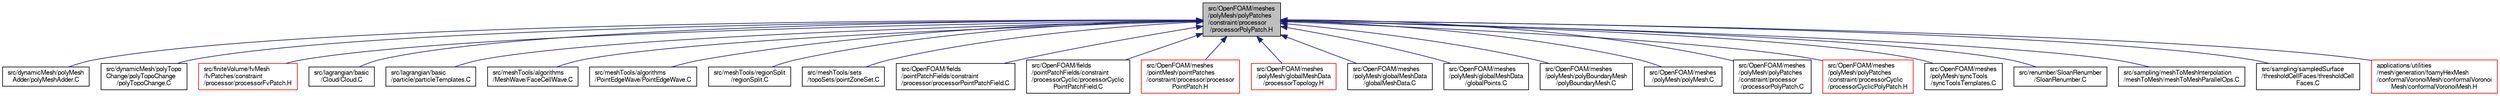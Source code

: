 digraph "src/OpenFOAM/meshes/polyMesh/polyPatches/constraint/processor/processorPolyPatch.H"
{
  bgcolor="transparent";
  edge [fontname="FreeSans",fontsize="10",labelfontname="FreeSans",labelfontsize="10"];
  node [fontname="FreeSans",fontsize="10",shape=record];
  Node225 [label="src/OpenFOAM/meshes\l/polyMesh/polyPatches\l/constraint/processor\l/processorPolyPatch.H",height=0.2,width=0.4,color="black", fillcolor="grey75", style="filled", fontcolor="black"];
  Node225 -> Node226 [dir="back",color="midnightblue",fontsize="10",style="solid",fontname="FreeSans"];
  Node226 [label="src/dynamicMesh/polyMesh\lAdder/polyMeshAdder.C",height=0.2,width=0.4,color="black",URL="$a00650.html"];
  Node225 -> Node227 [dir="back",color="midnightblue",fontsize="10",style="solid",fontname="FreeSans"];
  Node227 [label="src/dynamicMesh/polyTopo\lChange/polyTopoChange\l/polyTopoChange.C",height=0.2,width=0.4,color="black",URL="$a00752.html"];
  Node225 -> Node228 [dir="back",color="midnightblue",fontsize="10",style="solid",fontname="FreeSans"];
  Node228 [label="src/finiteVolume/fvMesh\l/fvPatches/constraint\l/processor/processorFvPatch.H",height=0.2,width=0.4,color="red",URL="$a03620.html"];
  Node225 -> Node253 [dir="back",color="midnightblue",fontsize="10",style="solid",fontname="FreeSans"];
  Node253 [label="src/lagrangian/basic\l/Cloud/Cloud.C",height=0.2,width=0.4,color="black",URL="$a04844.html"];
  Node225 -> Node254 [dir="back",color="midnightblue",fontsize="10",style="solid",fontname="FreeSans"];
  Node254 [label="src/lagrangian/basic\l/particle/particleTemplates.C",height=0.2,width=0.4,color="black",URL="$a04901.html"];
  Node225 -> Node255 [dir="back",color="midnightblue",fontsize="10",style="solid",fontname="FreeSans"];
  Node255 [label="src/meshTools/algorithms\l/MeshWave/FaceCellWave.C",height=0.2,width=0.4,color="black",URL="$a07160.html"];
  Node225 -> Node256 [dir="back",color="midnightblue",fontsize="10",style="solid",fontname="FreeSans"];
  Node256 [label="src/meshTools/algorithms\l/PointEdgeWave/PointEdgeWave.C",height=0.2,width=0.4,color="black",URL="$a07229.html"];
  Node225 -> Node257 [dir="back",color="midnightblue",fontsize="10",style="solid",fontname="FreeSans"];
  Node257 [label="src/meshTools/regionSplit\l/regionSplit.C",height=0.2,width=0.4,color="black",URL="$a07769.html"];
  Node225 -> Node258 [dir="back",color="midnightblue",fontsize="10",style="solid",fontname="FreeSans"];
  Node258 [label="src/meshTools/sets\l/topoSets/pointZoneSet.C",height=0.2,width=0.4,color="black",URL="$a08144.html"];
  Node225 -> Node259 [dir="back",color="midnightblue",fontsize="10",style="solid",fontname="FreeSans"];
  Node259 [label="src/OpenFOAM/fields\l/pointPatchFields/constraint\l/processor/processorPointPatchField.C",height=0.2,width=0.4,color="black",URL="$a10013.html"];
  Node225 -> Node260 [dir="back",color="midnightblue",fontsize="10",style="solid",fontname="FreeSans"];
  Node260 [label="src/OpenFOAM/fields\l/pointPatchFields/constraint\l/processorCyclic/processorCyclic\lPointPatchField.C",height=0.2,width=0.4,color="black",URL="$a10025.html"];
  Node225 -> Node261 [dir="back",color="midnightblue",fontsize="10",style="solid",fontname="FreeSans"];
  Node261 [label="src/OpenFOAM/meshes\l/pointMesh/pointPatches\l/constraint/processor/processor\lPointPatch.H",height=0.2,width=0.4,color="red",URL="$a11462.html"];
  Node225 -> Node273 [dir="back",color="midnightblue",fontsize="10",style="solid",fontname="FreeSans"];
  Node273 [label="src/OpenFOAM/meshes\l/polyMesh/globalMeshData\l/processorTopology.H",height=0.2,width=0.4,color="red",URL="$a11546.html"];
  Node225 -> Node287 [dir="back",color="midnightblue",fontsize="10",style="solid",fontname="FreeSans"];
  Node287 [label="src/OpenFOAM/meshes\l/polyMesh/globalMeshData\l/globalMeshData.C",height=0.2,width=0.4,color="black",URL="$a11531.html"];
  Node225 -> Node299 [dir="back",color="midnightblue",fontsize="10",style="solid",fontname="FreeSans"];
  Node299 [label="src/OpenFOAM/meshes\l/polyMesh/globalMeshData\l/globalPoints.C",height=0.2,width=0.4,color="black",URL="$a11540.html"];
  Node225 -> Node289 [dir="back",color="midnightblue",fontsize="10",style="solid",fontname="FreeSans"];
  Node289 [label="src/OpenFOAM/meshes\l/polyMesh/polyBoundaryMesh\l/polyBoundaryMesh.C",height=0.2,width=0.4,color="black",URL="$a11612.html"];
  Node225 -> Node290 [dir="back",color="midnightblue",fontsize="10",style="solid",fontname="FreeSans"];
  Node290 [label="src/OpenFOAM/meshes\l/polyMesh/polyMesh.C",height=0.2,width=0.4,color="black",URL="$a11627.html"];
  Node225 -> Node300 [dir="back",color="midnightblue",fontsize="10",style="solid",fontname="FreeSans"];
  Node300 [label="src/OpenFOAM/meshes\l/polyMesh/polyPatches\l/constraint/processor\l/processorPolyPatch.C",height=0.2,width=0.4,color="black",URL="$a11714.html"];
  Node225 -> Node301 [dir="back",color="midnightblue",fontsize="10",style="solid",fontname="FreeSans"];
  Node301 [label="src/OpenFOAM/meshes\l/polyMesh/polyPatches\l/constraint/processorCyclic\l/processorCyclicPolyPatch.H",height=0.2,width=0.4,color="red",URL="$a11723.html"];
  Node225 -> Node294 [dir="back",color="midnightblue",fontsize="10",style="solid",fontname="FreeSans"];
  Node294 [label="src/OpenFOAM/meshes\l/polyMesh/syncTools\l/syncToolsTemplates.C",height=0.2,width=0.4,color="black",URL="$a11771.html"];
  Node225 -> Node303 [dir="back",color="midnightblue",fontsize="10",style="solid",fontname="FreeSans"];
  Node303 [label="src/renumber/SloanRenumber\l/SloanRenumber.C",height=0.2,width=0.4,color="black",URL="$a14483.html"];
  Node225 -> Node304 [dir="back",color="midnightblue",fontsize="10",style="solid",fontname="FreeSans"];
  Node304 [label="src/sampling/meshToMeshInterpolation\l/meshToMesh/meshToMeshParallelOps.C",height=0.2,width=0.4,color="black",URL="$a14561.html"];
  Node225 -> Node305 [dir="back",color="midnightblue",fontsize="10",style="solid",fontname="FreeSans"];
  Node305 [label="src/sampling/sampledSurface\l/thresholdCellFaces/thresholdCell\lFaces.C",height=0.2,width=0.4,color="black",URL="$a14822.html"];
  Node225 -> Node306 [dir="back",color="midnightblue",fontsize="10",style="solid",fontname="FreeSans"];
  Node306 [label="applications/utilities\l/mesh/generation/foamyHexMesh\l/conformalVoronoiMesh/conformalVoronoi\lMesh/conformalVoronoiMesh.H",height=0.2,width=0.4,color="red",URL="$a18179.html"];
}

